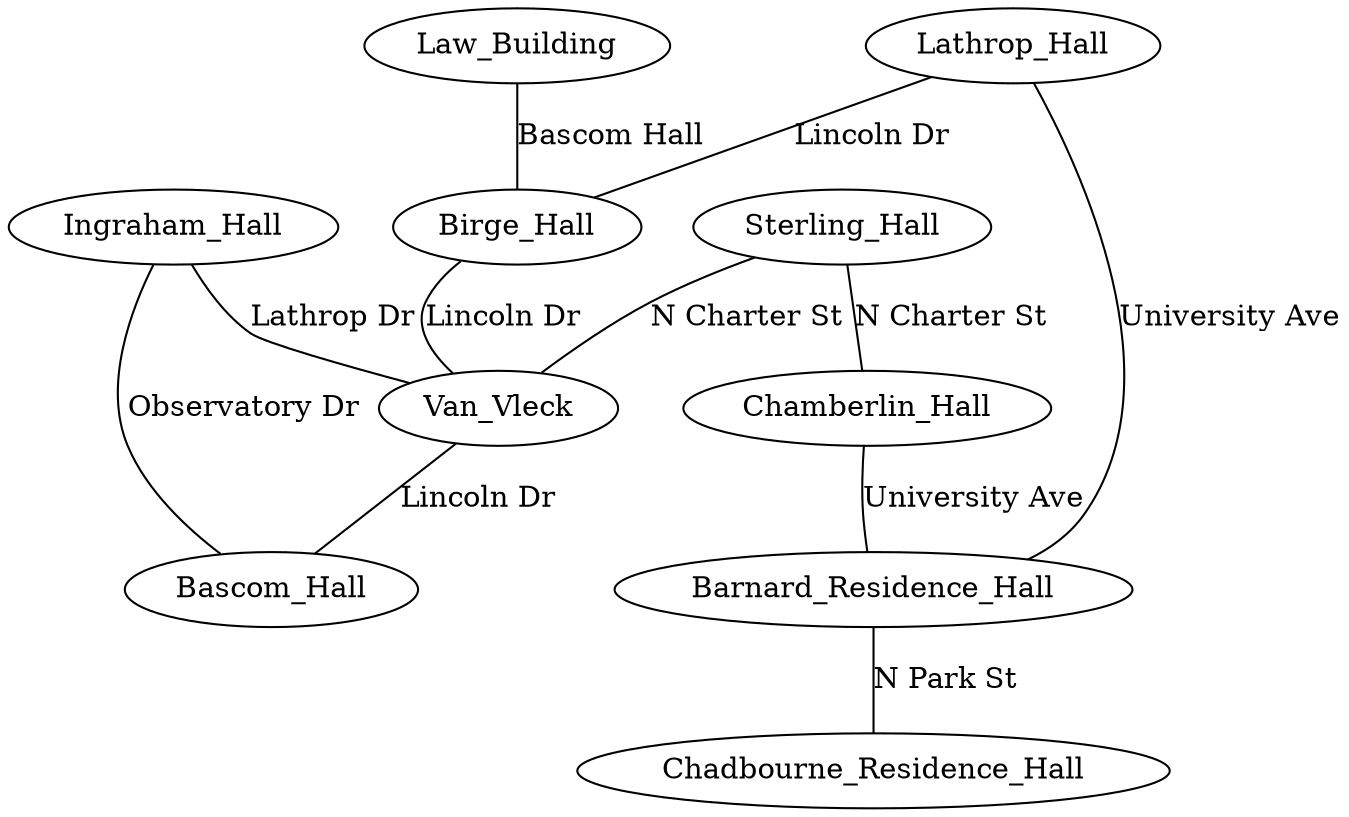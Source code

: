 graph G {

Ingraham_Hall -- Bascom_Hall [label = "Observatory Dr" distance = 2]
Van_Vleck_Hall -- Bascom_Hall [label = "Lincoln Dr" distance = 4]
Sterling_Hall -- Chamberlin_Hall [label = "N Charter St" distance = 1]
Ingraham_Hall -- Van_Vleck_Hall [label = "Lathrop Dr" distance = 4]
Birge_Hall -- Van_Vleck_Hall [label = "Lincoln Dr" distance = 3]
Lathrop_Hall -- Birge_Hall [label = "Lincoln Dr" distance = 2]
Lathrop_Hall -- Barnard_Residence_Hall [label = "University Ave" distance = 2]
Barnard_Residence_Hall -- Chadbourne_Residence_Hall [label = "N Park St" distance = 2]
Chamberlin_Hall -- Barnard_Residence_Hall [label = "University Ave" distance = 5]
Law_Building -- Birge_Hall [label = "Bascom Hall" distance = 3]
Sterling_Hall -- Van_Vleck_Hall [label = "N Charter St" distance = 2]







Ingraham_Hall [label= "Ingraham_Hall" size = 200];
Bascom_Hall [label = "Bascom_Hall" size = 240];
Van_Vleck_Hall [label = "Van_Vleck" size = 220];
Sterling_Hall [label = "Sterling_Hall" size = 220];
Birge_Hall [label = "Birge_Hall" size = 200];
Chamberlin_Hall [label = "Chamberlin_Hall" size = 300];
Lathrop_Hall [label = "Lathrop_Hall" size = 100];
Law_Building [label = "Law_Building" size = 320];
Chadbourne_Residence_Hall [label = "Chadbourne_Residence_Hall" size = 340];
Barnard_Residence_Hall [label = "Barnard_Residence_Hall" size = 400];
}
